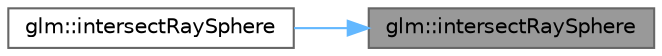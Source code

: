 digraph "glm::intersectRaySphere"
{
 // LATEX_PDF_SIZE
  bgcolor="transparent";
  edge [fontname=Helvetica,fontsize=10,labelfontname=Helvetica,labelfontsize=10];
  node [fontname=Helvetica,fontsize=10,shape=box,height=0.2,width=0.4];
  rankdir="RL";
  Node1 [id="Node000001",label="glm::intersectRaySphere",height=0.2,width=0.4,color="gray40", fillcolor="grey60", style="filled", fontcolor="black",tooltip=" "];
  Node1 -> Node2 [id="edge3_Node000001_Node000002",dir="back",color="steelblue1",style="solid",tooltip=" "];
  Node2 [id="Node000002",label="glm::intersectRaySphere",height=0.2,width=0.4,color="grey40", fillcolor="white", style="filled",URL="$group__gtx__intersect.html#gad28c00515b823b579c608aafa1100c1d",tooltip=" "];
}
